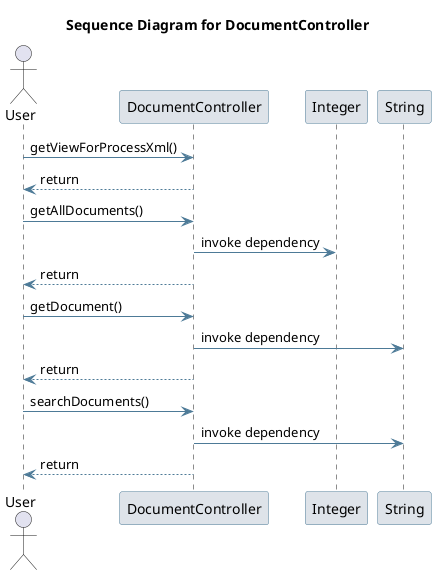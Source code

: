 @startuml
skinparam sequence {
 ArrowColor #4D7A97 
 ParticipantBorderColor #4D7A97 
 ParticipantBackgroundColor #DEE3E9 
}
title Sequence Diagram for DocumentController

actor User
User -> DocumentController: getViewForProcessXml()
DocumentController --> User : return
User -> DocumentController: getAllDocuments()
participant Integer
DocumentController -> Integer: invoke dependency
DocumentController --> User : return
User -> DocumentController: getDocument()
participant String
DocumentController -> String: invoke dependency
DocumentController --> User : return
User -> DocumentController: searchDocuments()
DocumentController -> String: invoke dependency
DocumentController --> User : return
@enduml